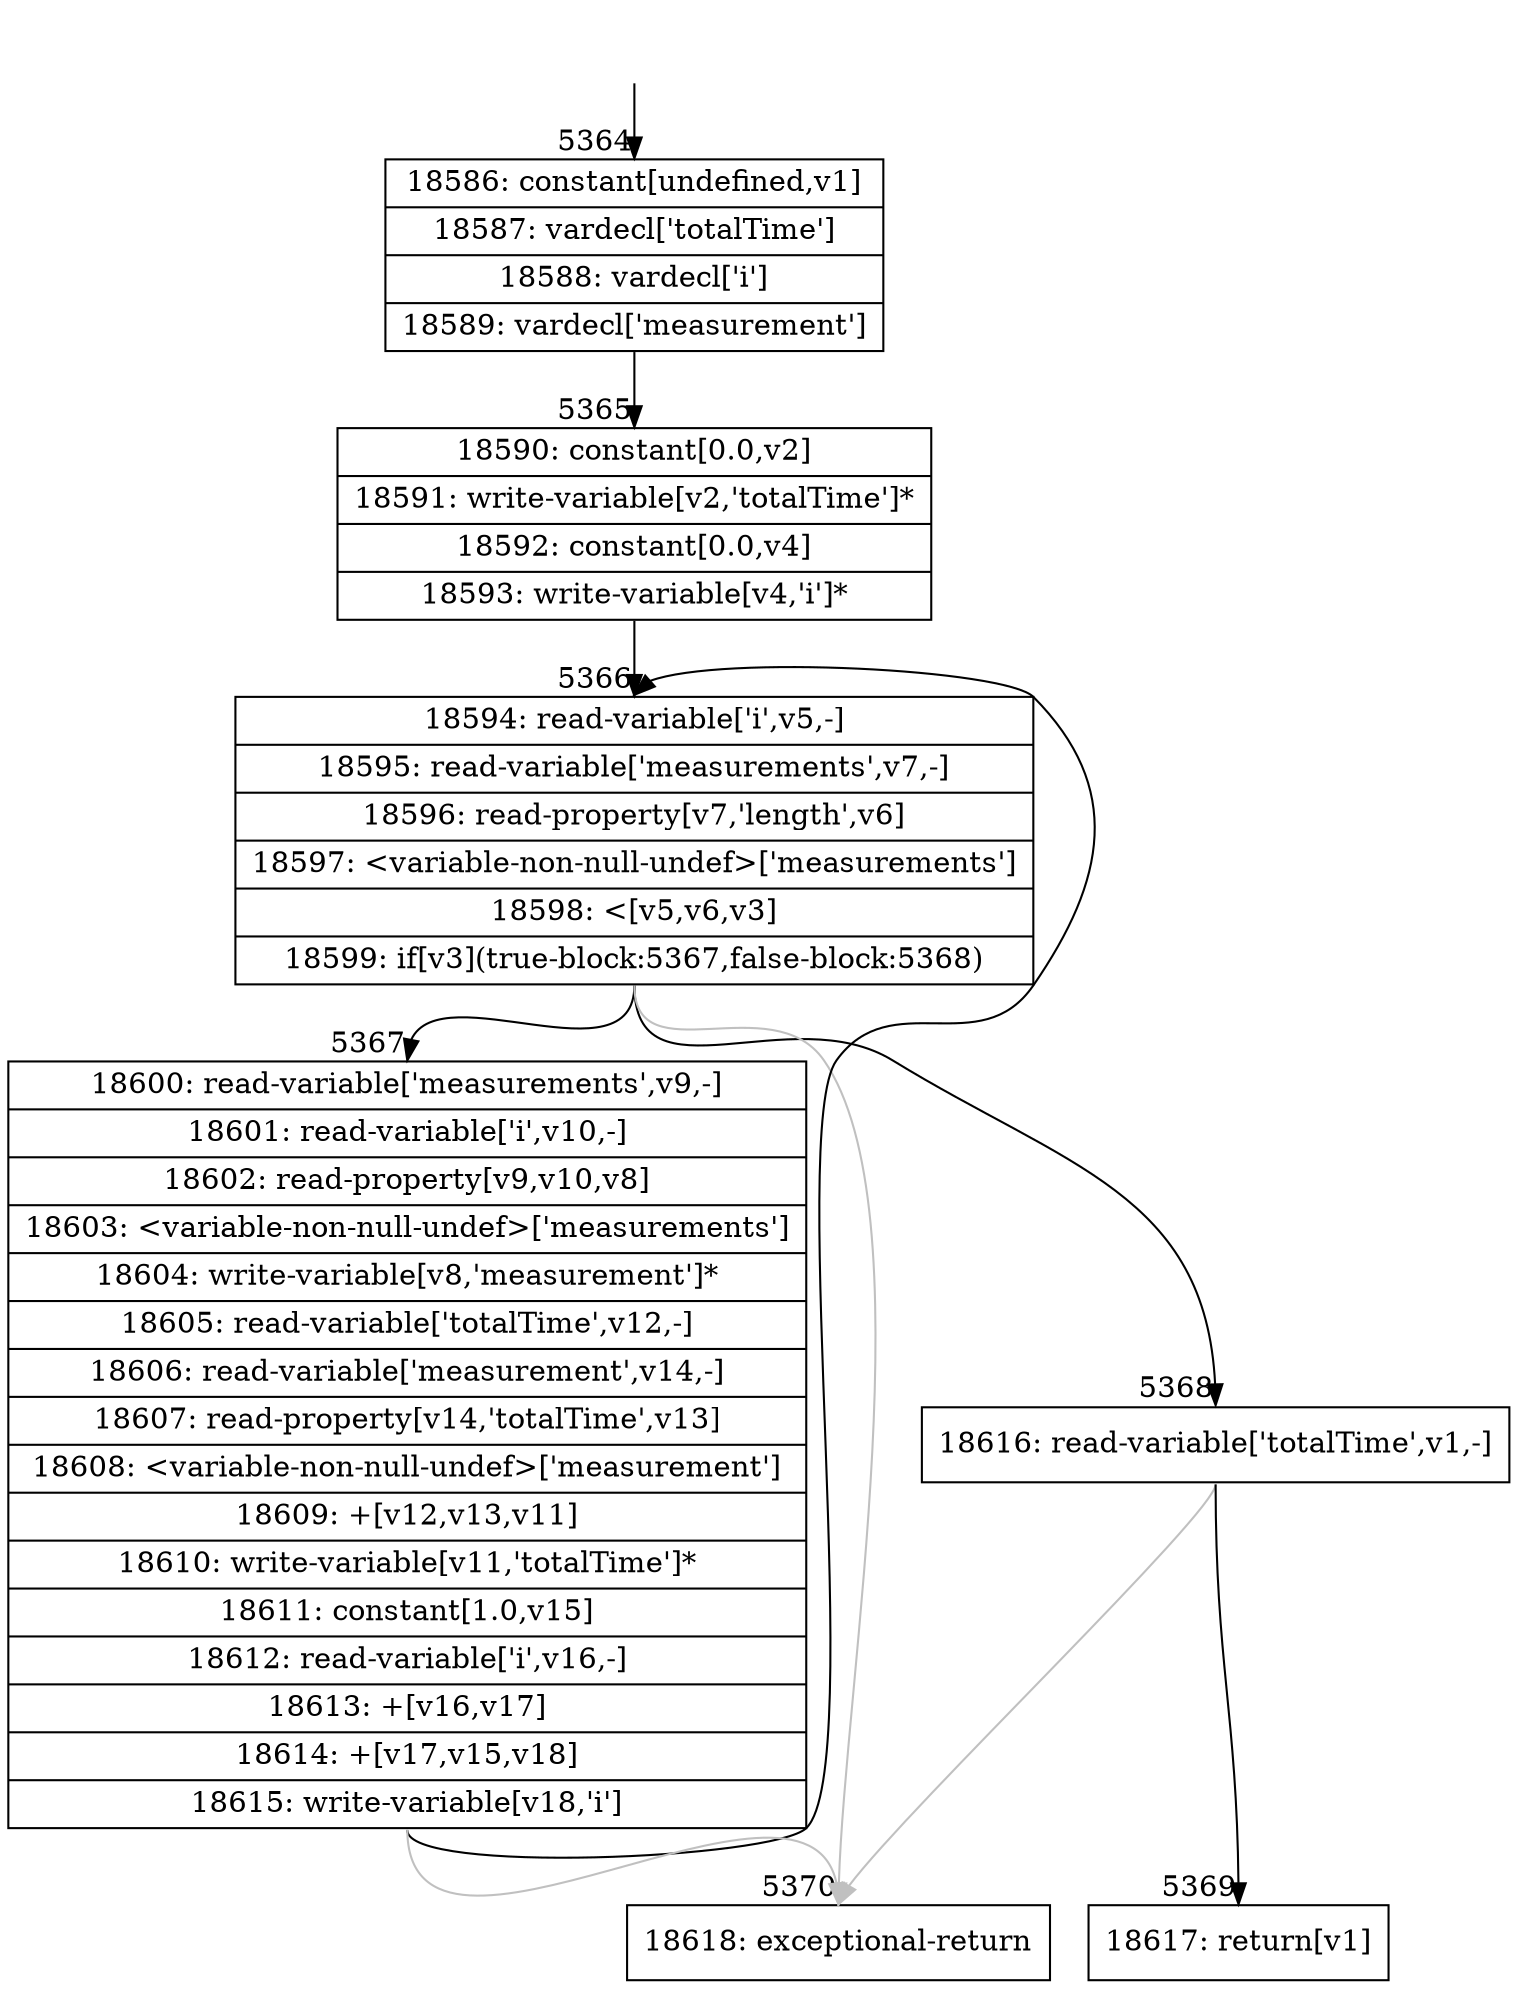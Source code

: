 digraph {
rankdir="TD"
BB_entry362[shape=none,label=""];
BB_entry362 -> BB5364 [tailport=s, headport=n, headlabel="    5364"]
BB5364 [shape=record label="{18586: constant[undefined,v1]|18587: vardecl['totalTime']|18588: vardecl['i']|18589: vardecl['measurement']}" ] 
BB5364 -> BB5365 [tailport=s, headport=n, headlabel="      5365"]
BB5365 [shape=record label="{18590: constant[0.0,v2]|18591: write-variable[v2,'totalTime']*|18592: constant[0.0,v4]|18593: write-variable[v4,'i']*}" ] 
BB5365 -> BB5366 [tailport=s, headport=n, headlabel="      5366"]
BB5366 [shape=record label="{18594: read-variable['i',v5,-]|18595: read-variable['measurements',v7,-]|18596: read-property[v7,'length',v6]|18597: \<variable-non-null-undef\>['measurements']|18598: \<[v5,v6,v3]|18599: if[v3](true-block:5367,false-block:5368)}" ] 
BB5366 -> BB5367 [tailport=s, headport=n, headlabel="      5367"]
BB5366 -> BB5368 [tailport=s, headport=n, headlabel="      5368"]
BB5366 -> BB5370 [tailport=s, headport=n, color=gray, headlabel="      5370"]
BB5367 [shape=record label="{18600: read-variable['measurements',v9,-]|18601: read-variable['i',v10,-]|18602: read-property[v9,v10,v8]|18603: \<variable-non-null-undef\>['measurements']|18604: write-variable[v8,'measurement']*|18605: read-variable['totalTime',v12,-]|18606: read-variable['measurement',v14,-]|18607: read-property[v14,'totalTime',v13]|18608: \<variable-non-null-undef\>['measurement']|18609: +[v12,v13,v11]|18610: write-variable[v11,'totalTime']*|18611: constant[1.0,v15]|18612: read-variable['i',v16,-]|18613: +[v16,v17]|18614: +[v17,v15,v18]|18615: write-variable[v18,'i']}" ] 
BB5367 -> BB5366 [tailport=s, headport=n]
BB5367 -> BB5370 [tailport=s, headport=n, color=gray]
BB5368 [shape=record label="{18616: read-variable['totalTime',v1,-]}" ] 
BB5368 -> BB5369 [tailport=s, headport=n, headlabel="      5369"]
BB5368 -> BB5370 [tailport=s, headport=n, color=gray]
BB5369 [shape=record label="{18617: return[v1]}" ] 
BB5370 [shape=record label="{18618: exceptional-return}" ] 
//#$~ 9632
}
